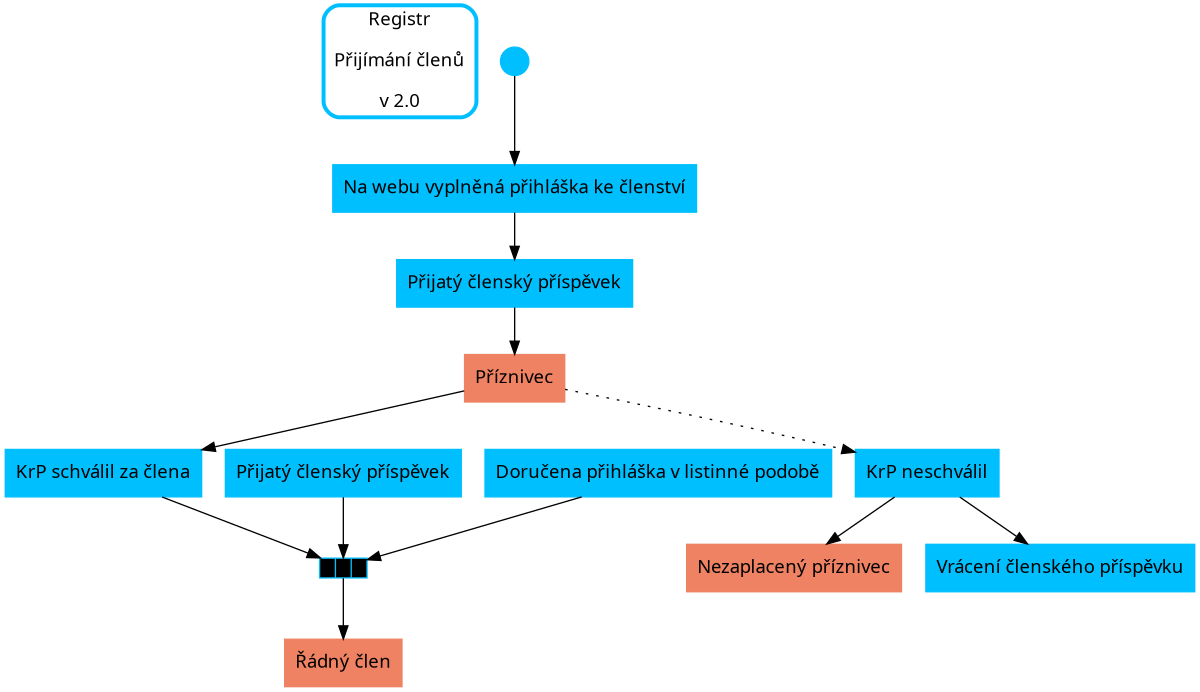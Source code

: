 digraph G {
  graph [	fontname = "Helvetica-Oblique", size = "8,8"  ];
  node [	shape = polygon,
    sides = 4,
    color = deepskyblue,
    style = filled,
    fontname = "Helvetica-Outline" ];

  owner [shape=rect style=rounded penwidth=3 height=1.0 label="Registr\n\nPřijímání členů\n\nv 2.0"]


  start -> zadost_o_clenstvi -> platba_prispevku_zajemce -> priznivec_zajemce -> prijeti -> splneni_podminek -> clen

  #start -> nezaplaceny_priznivec -> prijeti_daru -> priznivec

  # stavajici priznivec zada o clenstvi
  #priznivec -> zadost_o_clenstvi_priznivce -> prijeti_priznivce -> splneni_podminek
  platba_prispevku -> splneni_podminek
  prijata_prihlaska -> splneni_podminek

  # Priznivec nebyl prijat, je z nej nadale priznivce
  #zadost_o_clenstvi_priznivce -> neprijeti_priznivce -> priznivec

  # Zajemce o clenstvi nebyl prijat, vracime prispevek a je z nej nezaplaceny priznivec
  priznivec_zajemce -> neprijeti_zajemce[style=dotted]
  neprijeti_zajemce -> nezaplaceny_priznivec
  neprijeti_zajemce -> vraceni_prispevku


  # nezaplaceny priznivec zada o clenstvi
  #nezaplaceny_priznivec -> zadost_o_clenstvi


subgraph cluster_obnova {
  # Prodlouzeni clenstvi
  #clen -> clen_po_roce
  #clen_po_roce -> platba_prispevku
  #clen_po_roce -> nezaplaceny_priznivec[style=dotted]

  # Prodlouzeni priznivectvi
  #priznivec -> priznivec_po_roce
  #priznivec_po_roce -> prijeti_daru
  #priznivec_po_roce -> nezaplaceny_priznivec[style=dotted]
}

  # Ukonceni clenstvi na zadost
  #clen -> priznivec[style=dotted,label="ukončil členství"]

  # Vymazani udaju subjektu na zadost
  #priznivec -> vymazani_udaju
  #nezaplaceny_priznivec -> vymazani_udaju
  #vymazani_udaju -> end

  start [shape=point height=0.3 label="Start"]
  nezaplaceny_priznivec [label="Nezaplacený příznivec", color=salmon2]
  #clen_po_roce [label="Po roce", color=goldenrod2]
  #priznivec_po_roce [label="Po roce", color=goldenrod2]
  clen [label="Řádný člen",color=salmon2]
  #priznivec [label="Příznivec",color=salmon2]
  #priznivec_zajemce [color=salmon2]
  zadost_o_clenstvi[label="Na webu vyplněná přihláška ke členství"]
  #zadost_o_clenstvi_priznivce[label="Na webu vyplněná přihláška ke členství"]
  platba_prispevku[label="Přijatý členský příspěvek"]
  #prijeti_daru[label="Přijatý dar od příznivce"]
  platba_prispevku_zajemce[label="Přijatý členský příspěvek"]
  priznivec_zajemce[label="Příznivec", color=salmon2]
  neprijeti_zajemce[label="KrP neschválil"]
  #neprijeti_priznivce[label="KrP neschválil"]
  prijeti[label="KrP schválil za člena"]
  #prijeti_priznivce[label="KrP schválil za člena"]
  vraceni_prispevku[label="Vrácení členského příspěvku"]
  prijata_prihlaska[label="Doručena přihláška v listinné podobě"]
  #vymazani_udaju[label="Vymazání údajů na žádost"]
  splneni_podminek[ shape = "record", height = 0.05, width = 0.5, margin = "0,0", style = "filled", label = "<f0>|<f1>|<f2>", fillcolor="black" ]
  #end [shape=point height=0.3 label="Konec"]

}
